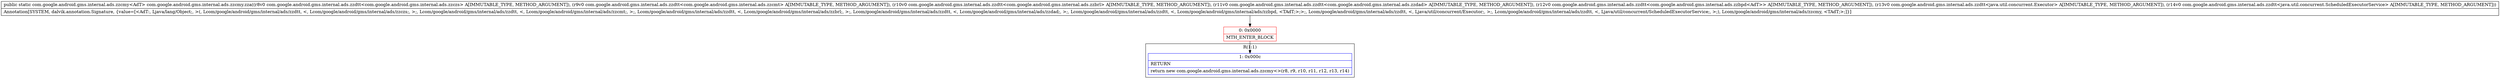 digraph "CFG forcom.google.android.gms.internal.ads.zzcmy.zza(Lcom\/google\/android\/gms\/internal\/ads\/zzdtt;Lcom\/google\/android\/gms\/internal\/ads\/zzdtt;Lcom\/google\/android\/gms\/internal\/ads\/zzdtt;Lcom\/google\/android\/gms\/internal\/ads\/zzdtt;Lcom\/google\/android\/gms\/internal\/ads\/zzdtt;Lcom\/google\/android\/gms\/internal\/ads\/zzdtt;Lcom\/google\/android\/gms\/internal\/ads\/zzdtt;)Lcom\/google\/android\/gms\/internal\/ads\/zzcmy;" {
subgraph cluster_Region_1949851212 {
label = "R(1:1)";
node [shape=record,color=blue];
Node_1 [shape=record,label="{1\:\ 0x000c|RETURN\l|return new com.google.android.gms.internal.ads.zzcmy\<\>(r8, r9, r10, r11, r12, r13, r14)\l}"];
}
Node_0 [shape=record,color=red,label="{0\:\ 0x0000|MTH_ENTER_BLOCK\l}"];
MethodNode[shape=record,label="{public static com.google.android.gms.internal.ads.zzcmy\<AdT\> com.google.android.gms.internal.ads.zzcmy.zza((r8v0 com.google.android.gms.internal.ads.zzdtt\<com.google.android.gms.internal.ads.zzczs\> A[IMMUTABLE_TYPE, METHOD_ARGUMENT]), (r9v0 com.google.android.gms.internal.ads.zzdtt\<com.google.android.gms.internal.ads.zzcmt\> A[IMMUTABLE_TYPE, METHOD_ARGUMENT]), (r10v0 com.google.android.gms.internal.ads.zzdtt\<com.google.android.gms.internal.ads.zzbrl\> A[IMMUTABLE_TYPE, METHOD_ARGUMENT]), (r11v0 com.google.android.gms.internal.ads.zzdtt\<com.google.android.gms.internal.ads.zzdad\> A[IMMUTABLE_TYPE, METHOD_ARGUMENT]), (r12v0 com.google.android.gms.internal.ads.zzdtt\<com.google.android.gms.internal.ads.zzbpd\<AdT\>\> A[IMMUTABLE_TYPE, METHOD_ARGUMENT]), (r13v0 com.google.android.gms.internal.ads.zzdtt\<java.util.concurrent.Executor\> A[IMMUTABLE_TYPE, METHOD_ARGUMENT]), (r14v0 com.google.android.gms.internal.ads.zzdtt\<java.util.concurrent.ScheduledExecutorService\> A[IMMUTABLE_TYPE, METHOD_ARGUMENT]))  | Annotation[SYSTEM, dalvik.annotation.Signature, \{value=[\<AdT:, Ljava\/lang\/Object;, \>(, Lcom\/google\/android\/gms\/internal\/ads\/zzdtt, \<, Lcom\/google\/android\/gms\/internal\/ads\/zzczs;, \>;, Lcom\/google\/android\/gms\/internal\/ads\/zzdtt, \<, Lcom\/google\/android\/gms\/internal\/ads\/zzcmt;, \>;, Lcom\/google\/android\/gms\/internal\/ads\/zzdtt, \<, Lcom\/google\/android\/gms\/internal\/ads\/zzbrl;, \>;, Lcom\/google\/android\/gms\/internal\/ads\/zzdtt, \<, Lcom\/google\/android\/gms\/internal\/ads\/zzdad;, \>;, Lcom\/google\/android\/gms\/internal\/ads\/zzdtt, \<, Lcom\/google\/android\/gms\/internal\/ads\/zzbpd, \<TAdT;\>;\>;, Lcom\/google\/android\/gms\/internal\/ads\/zzdtt, \<, Ljava\/util\/concurrent\/Executor;, \>;, Lcom\/google\/android\/gms\/internal\/ads\/zzdtt, \<, Ljava\/util\/concurrent\/ScheduledExecutorService;, \>;), Lcom\/google\/android\/gms\/internal\/ads\/zzcmy, \<TAdT;\>;]\}]\l}"];
MethodNode -> Node_0;
Node_0 -> Node_1;
}

